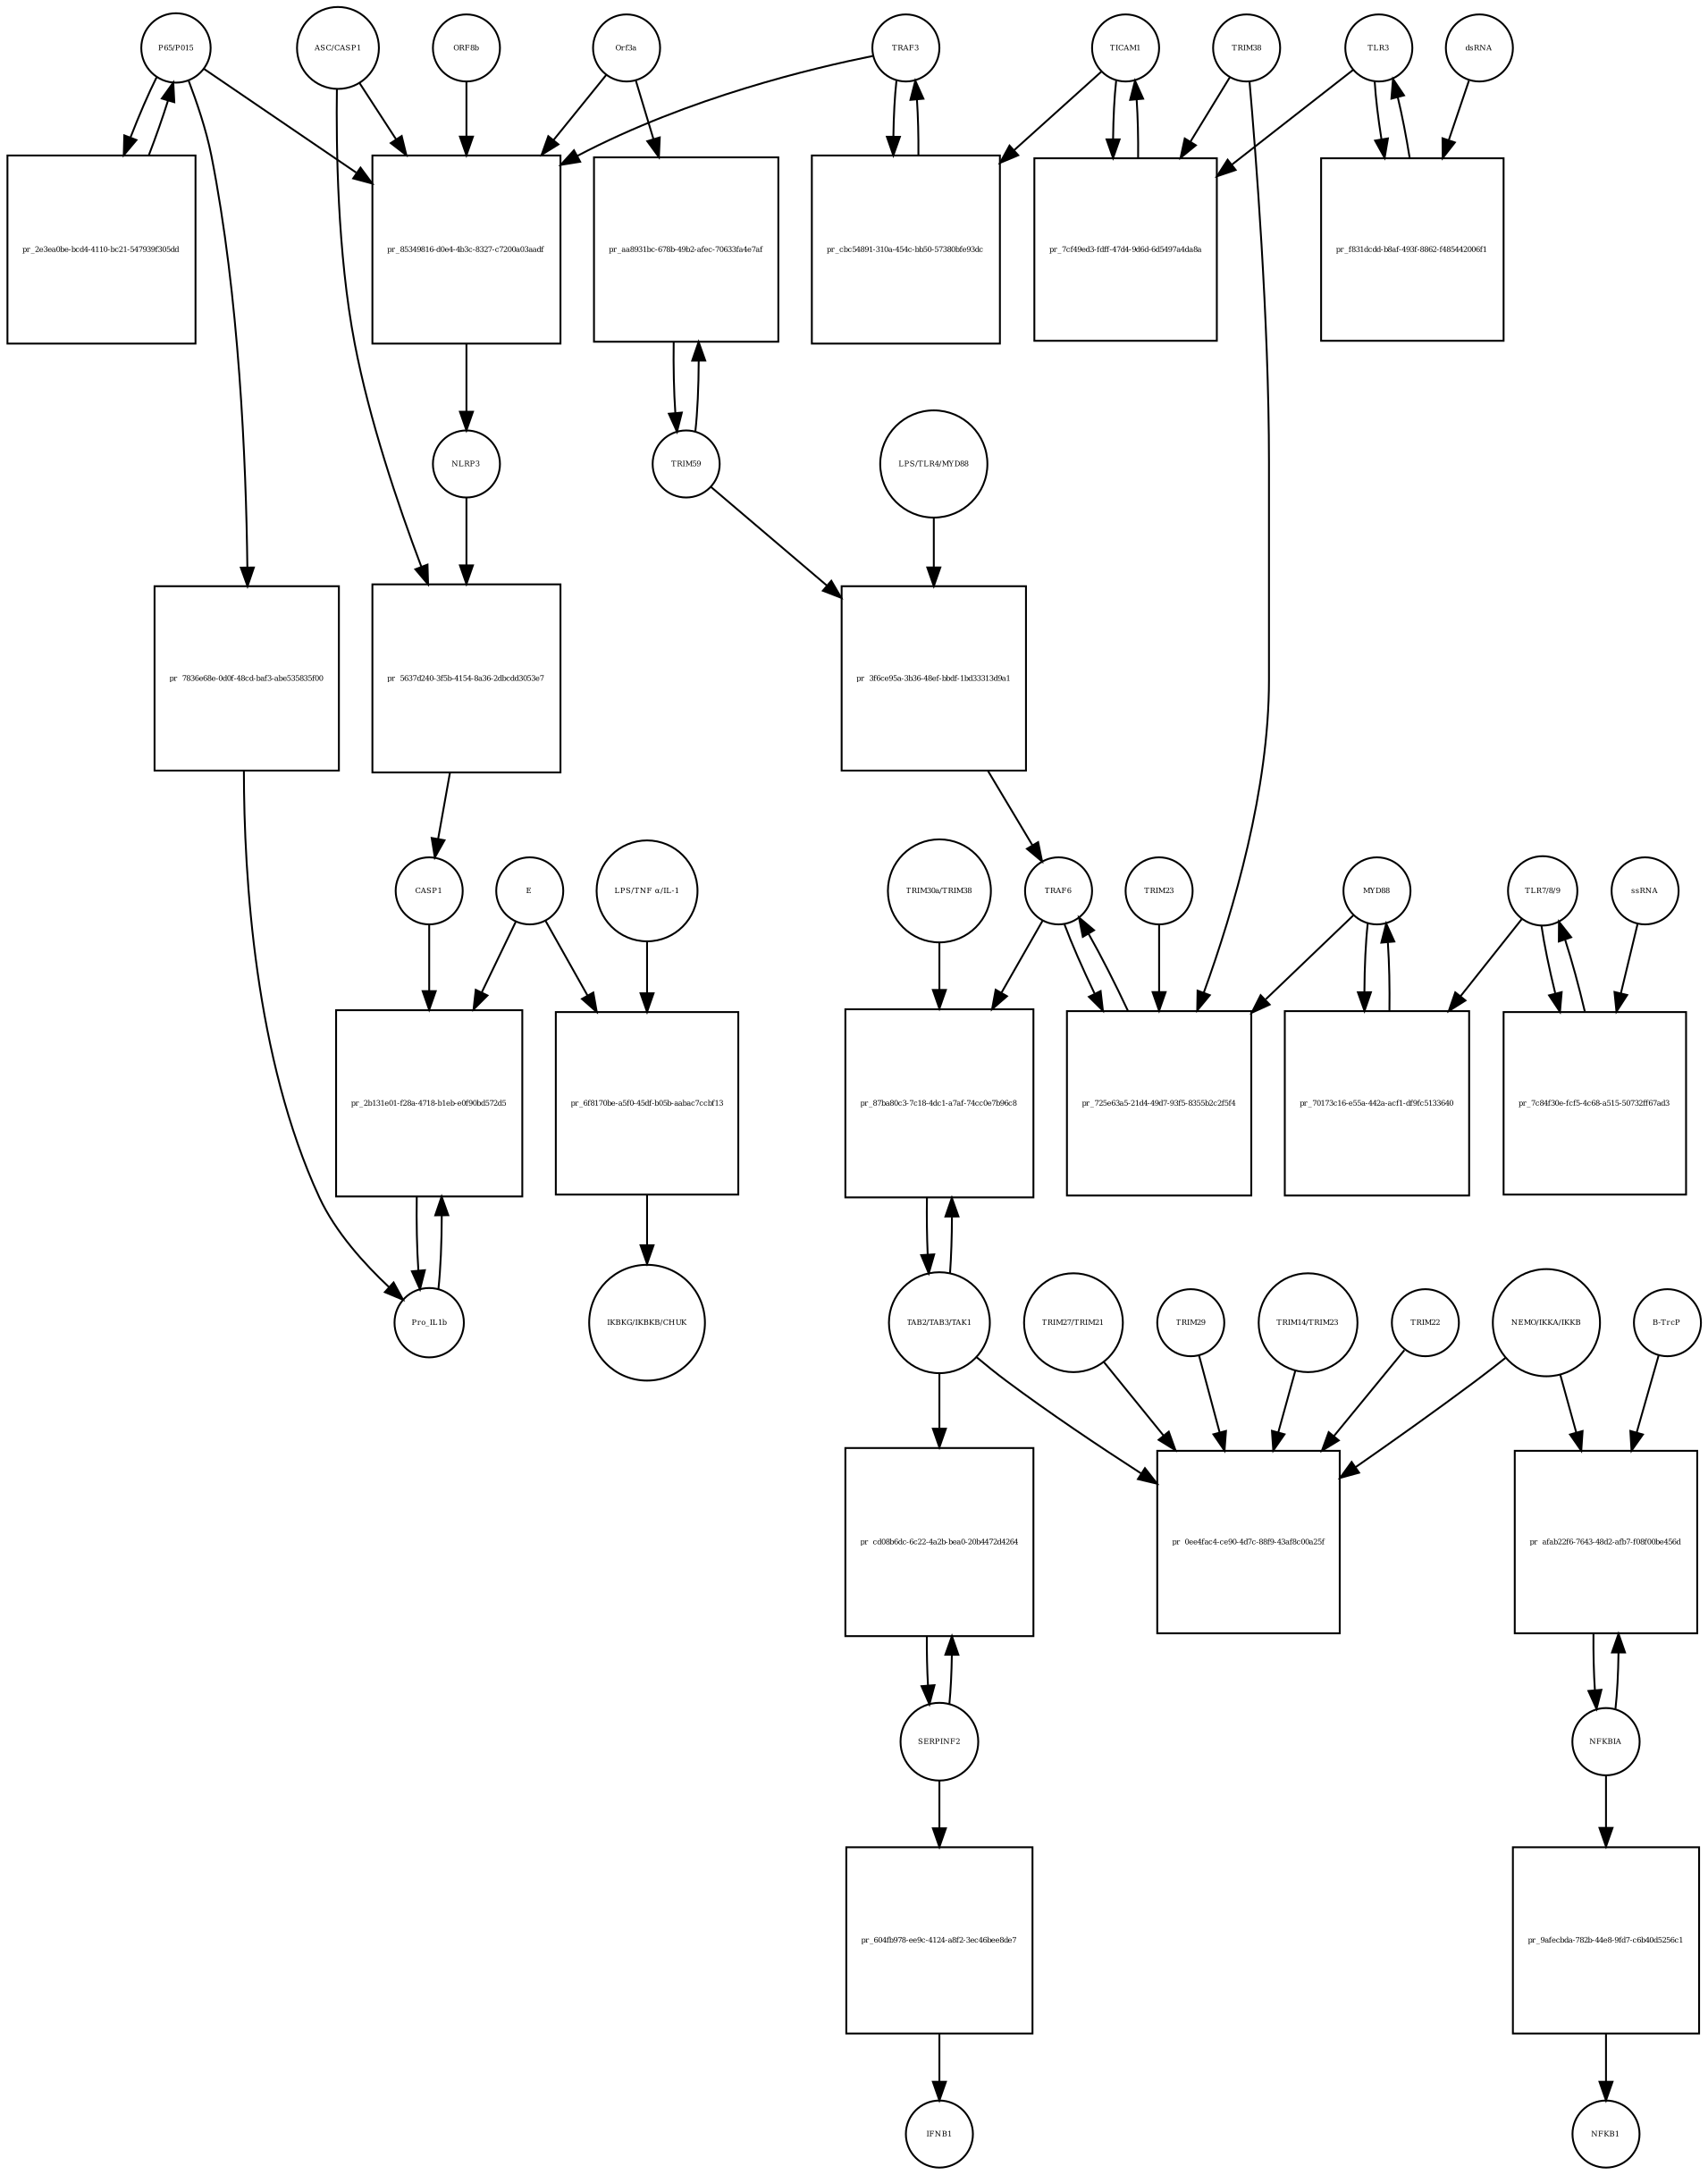 strict digraph  {
Orf3a [annotation="", bipartite=0, cls=macromolecule, fontsize=4, label=Orf3a, shape=circle];
"pr_85349816-d0e4-4b3c-8327-c7200a03aadf" [annotation="", bipartite=1, cls=process, fontsize=4, label="pr_85349816-d0e4-4b3c-8327-c7200a03aadf", shape=square];
TRAF3 [annotation=urn_miriam_hgnc_12033, bipartite=0, cls=macromolecule, fontsize=4, label=TRAF3, shape=circle];
NLRP3 [annotation=urn_miriam_hgnc_16400, bipartite=0, cls=macromolecule, fontsize=4, label=NLRP3, shape=circle];
"ASC/CASP1" [annotation="urn_miriam_hgnc_16608|urn_miriam_hgnc_1499", bipartite=0, cls=complex, fontsize=4, label="ASC/CASP1", shape=circle];
"P65/P015" [annotation="urn_miriam_hgnc_9955|urn_miriam_hgnc_7794", bipartite=0, cls=complex, fontsize=4, label="P65/P015", shape=circle];
ORF8b [annotation=urn_miriam_uniprot_Q6S8E2, bipartite=0, cls=macromolecule, fontsize=4, label=ORF8b, shape=circle];
"pr_5637d240-3f5b-4154-8a36-2dbcdd3053e7" [annotation="", bipartite=1, cls=process, fontsize=4, label="pr_5637d240-3f5b-4154-8a36-2dbcdd3053e7", shape=square];
CASP1 [annotation=urn_miriam_hgnc_1499, bipartite=0, cls=macromolecule, fontsize=4, label=CASP1, shape=circle];
"pr_2e3ea0be-bcd4-4110-bc21-547939f305dd" [annotation="", bipartite=1, cls=process, fontsize=4, label="pr_2e3ea0be-bcd4-4110-bc21-547939f305dd", shape=square];
"LPS/TLR4/MYD88" [annotation="urn_miriam_hgnc_6121|urn_miriam_hgnc_11850|urn_miriam_hgnc_7562", bipartite=0, cls=complex, fontsize=4, label="LPS/TLR4/MYD88", shape=circle];
"pr_3f6ce95a-3b36-48ef-bbdf-1bd33313d9a1" [annotation="", bipartite=1, cls=process, fontsize=4, label="pr_3f6ce95a-3b36-48ef-bbdf-1bd33313d9a1", shape=square];
TRAF6 [annotation=urn_miriam_hgnc_12036, bipartite=0, cls=macromolecule, fontsize=4, label=TRAF6, shape=circle];
TRIM59 [annotation=urn_miriam_pubmed_22588174, bipartite=0, cls=macromolecule, fontsize=4, label=TRIM59, shape=circle];
NFKBIA [annotation=urn_miriam_hgnc_7797, bipartite=0, cls=macromolecule, fontsize=4, label=NFKBIA, shape=circle];
"pr_afab22f6-7643-48d2-afb7-f08f00be456d" [annotation="", bipartite=1, cls=process, fontsize=4, label="pr_afab22f6-7643-48d2-afb7-f08f00be456d", shape=square];
"B-TrcP" [annotation=urn_miriam_hgnc_1144, bipartite=0, cls=macromolecule, fontsize=4, label="B-TrcP", shape=circle];
"NEMO/IKKA/IKKB" [annotation="urn_miriam_hgnc_5961|urn_miriam_hgnc_5960|urn_miriam_hgnc_1974", bipartite=0, cls=complex, fontsize=4, label="NEMO/IKKA/IKKB", shape=circle];
"LPS/TNF α/IL-1" [annotation="urn_miriam_hgnc_6121|urn_miriam_hgnc_11892|urn_miriam_hgnc_5991", bipartite=0, cls=complex, fontsize=4, label="LPS/TNF α/IL-1", shape=circle];
"pr_6f8170be-a5f0-45df-b05b-aabac7ccbf13" [annotation="", bipartite=1, cls=process, fontsize=4, label="pr_6f8170be-a5f0-45df-b05b-aabac7ccbf13", shape=square];
E [annotation=urn_miriam_ncbiprotein_1796318600, bipartite=0, cls=macromolecule, fontsize=4, label=E, shape=circle];
"IKBKG/IKBKB/CHUK" [annotation="urn_miriam_hgnc_5961|urn_miriam_hgnc_5960|urn_miriam_hgnc_1974", bipartite=0, cls=complex, fontsize=4, label="IKBKG/IKBKB/CHUK", shape=circle];
Pro_IL1b [annotation=urn_miriam_hgnc_5992, bipartite=0, cls=macromolecule, fontsize=4, label=Pro_IL1b, shape=circle];
"pr_2b131e01-f28a-4718-b1eb-e0f90bd572d5" [annotation="", bipartite=1, cls=process, fontsize=4, label="pr_2b131e01-f28a-4718-b1eb-e0f90bd572d5", shape=square];
SERPINF2 [annotation=urn_miriam_hgnc_9075, bipartite=0, cls=macromolecule, fontsize=4, label=SERPINF2, shape=circle];
"pr_604fb978-ee9c-4124-a8f2-3ec46bee8de7" [annotation="", bipartite=1, cls=process, fontsize=4, label="pr_604fb978-ee9c-4124-a8f2-3ec46bee8de7", shape=square];
IFNB1 [annotation=urn_miriam_pubmed_5434, bipartite=0, cls=macromolecule, fontsize=4, label=IFNB1, shape=circle];
"pr_7836e68e-0d0f-48cd-baf3-abe535835f00" [annotation="", bipartite=1, cls=process, fontsize=4, label="pr_7836e68e-0d0f-48cd-baf3-abe535835f00", shape=square];
TLR3 [annotation=urn_miriam_hgnc_11849, bipartite=0, cls=macromolecule, fontsize=4, label=TLR3, shape=circle];
"pr_f831dcdd-b8af-493f-8862-f485442006f1" [annotation="", bipartite=1, cls=process, fontsize=4, label="pr_f831dcdd-b8af-493f-8862-f485442006f1", shape=square];
dsRNA [annotation="", bipartite=0, cls="nucleic acid feature", fontsize=4, label=dsRNA, shape=circle];
TICAM1 [annotation=urn_miriam_hgnc_18348, bipartite=0, cls=macromolecule, fontsize=4, label=TICAM1, shape=circle];
"pr_7cf49ed3-fdff-47d4-9d6d-6d5497a4da8a" [annotation="", bipartite=1, cls=process, fontsize=4, label="pr_7cf49ed3-fdff-47d4-9d6d-6d5497a4da8a", shape=square];
TRIM38 [annotation=urn_miriam_hgnc_10059, bipartite=0, cls=macromolecule, fontsize=4, label=TRIM38, shape=circle];
"pr_aa8931bc-678b-49b2-afec-70633fa4e7af" [annotation="", bipartite=1, cls=process, fontsize=4, label="pr_aa8931bc-678b-49b2-afec-70633fa4e7af", shape=square];
"TLR7/8/9" [annotation="urn_miriam_hgnc_15633|urn_miriam_hgnc_15632|urn_miriam_hgnc_15631", bipartite=0, cls=complex, fontsize=4, label="TLR7/8/9", shape=circle];
"pr_7c84f30e-fcf5-4c68-a515-50732ff67ad3" [annotation="", bipartite=1, cls=process, fontsize=4, label="pr_7c84f30e-fcf5-4c68-a515-50732ff67ad3", shape=square];
ssRNA [annotation="", bipartite=0, cls="nucleic acid feature", fontsize=4, label=ssRNA, shape=circle];
MYD88 [annotation=urn_miriam_hgnc_7562, bipartite=0, cls=macromolecule, fontsize=4, label=MYD88, shape=circle];
"pr_70173c16-e55a-442a-acf1-df9fc5133640" [annotation="", bipartite=1, cls=process, fontsize=4, label="pr_70173c16-e55a-442a-acf1-df9fc5133640", shape=square];
"pr_725e63a5-21d4-49d7-93f5-8355b2c2f5f4" [annotation="", bipartite=1, cls=process, fontsize=4, label="pr_725e63a5-21d4-49d7-93f5-8355b2c2f5f4", shape=square];
TRIM23 [annotation=urn_miriam_hgnc_660, bipartite=0, cls=macromolecule, fontsize=4, label=TRIM23, shape=circle];
"TAB2/TAB3/TAK1" [annotation="urn_miriam_hgnc_17075|urn_miriam_hgnc_30681|urn_miriam_hgnc_6859", bipartite=0, cls=complex, fontsize=4, label="TAB2/TAB3/TAK1", shape=circle];
"pr_87ba80c3-7c18-4dc1-a7af-74cc0e7b96c8" [annotation="", bipartite=1, cls=process, fontsize=4, label="pr_87ba80c3-7c18-4dc1-a7af-74cc0e7b96c8", shape=square];
"TRIM30a/TRIM38" [annotation=urn_miriam_hgnc_10059, bipartite=0, cls=complex, fontsize=4, label="TRIM30a/TRIM38", shape=circle];
"pr_0ee4fac4-ce90-4d7c-88f9-43af8c00a25f" [annotation="", bipartite=1, cls=process, fontsize=4, label="pr_0ee4fac4-ce90-4d7c-88f9-43af8c00a25f", shape=square];
TRIM22 [annotation=urn_miriam_hgnc_16379, bipartite=0, cls=macromolecule, fontsize=4, label=TRIM22, shape=circle];
"TRIM27/TRIM21" [annotation="urn_miriam_hgnc_9975|urn_miriam_hgnc_11312", bipartite=0, cls=complex, fontsize=4, label="TRIM27/TRIM21", shape=circle];
TRIM29 [annotation=urn_miriam_hgnc_17274, bipartite=0, cls=macromolecule, fontsize=4, label=TRIM29, shape=circle];
"TRIM14/TRIM23" [annotation="urn_miriam_hgnc_16283|urn_miriam_hgnc_660", bipartite=0, cls=complex, fontsize=4, label="TRIM14/TRIM23", shape=circle];
"pr_cd08b6dc-6c22-4a2b-bea0-20b4472d4264" [annotation="", bipartite=1, cls=process, fontsize=4, label="pr_cd08b6dc-6c22-4a2b-bea0-20b4472d4264", shape=square];
"pr_cbc54891-310a-454c-bb50-57380bfe93dc" [annotation="", bipartite=1, cls=process, fontsize=4, label="pr_cbc54891-310a-454c-bb50-57380bfe93dc", shape=square];
"pr_9afecbda-782b-44e8-9fd7-c6b40d5256c1" [annotation="", bipartite=1, cls=process, fontsize=4, label="pr_9afecbda-782b-44e8-9fd7-c6b40d5256c1", shape=square];
NFKB1 [annotation=urn_miriam_hgnc_7794, bipartite=0, cls=macromolecule, fontsize=4, label=NFKB1, shape=circle];
Orf3a -> "pr_85349816-d0e4-4b3c-8327-c7200a03aadf"  [annotation="", interaction_type=consumption];
Orf3a -> "pr_aa8931bc-678b-49b2-afec-70633fa4e7af"  [annotation=urn_miriam_pubmed_28829373, interaction_type="necessary stimulation"];
"pr_85349816-d0e4-4b3c-8327-c7200a03aadf" -> NLRP3  [annotation="", interaction_type=production];
TRAF3 -> "pr_85349816-d0e4-4b3c-8327-c7200a03aadf"  [annotation="", interaction_type=consumption];
TRAF3 -> "pr_cbc54891-310a-454c-bb50-57380bfe93dc"  [annotation="", interaction_type=consumption];
NLRP3 -> "pr_5637d240-3f5b-4154-8a36-2dbcdd3053e7"  [annotation=urn_miriam_pubmed_31034780, interaction_type=catalysis];
"ASC/CASP1" -> "pr_85349816-d0e4-4b3c-8327-c7200a03aadf"  [annotation="", interaction_type=consumption];
"ASC/CASP1" -> "pr_5637d240-3f5b-4154-8a36-2dbcdd3053e7"  [annotation="", interaction_type=consumption];
"P65/P015" -> "pr_85349816-d0e4-4b3c-8327-c7200a03aadf"  [annotation="", interaction_type=consumption];
"P65/P015" -> "pr_2e3ea0be-bcd4-4110-bc21-547939f305dd"  [annotation="", interaction_type=consumption];
"P65/P015" -> "pr_7836e68e-0d0f-48cd-baf3-abe535835f00"  [annotation="", interaction_type=consumption];
ORF8b -> "pr_85349816-d0e4-4b3c-8327-c7200a03aadf"  [annotation="", interaction_type=consumption];
"pr_5637d240-3f5b-4154-8a36-2dbcdd3053e7" -> CASP1  [annotation="", interaction_type=production];
CASP1 -> "pr_2b131e01-f28a-4718-b1eb-e0f90bd572d5"  [annotation=urn_miriam_pubmed_31034780, interaction_type=catalysis];
"pr_2e3ea0be-bcd4-4110-bc21-547939f305dd" -> "P65/P015"  [annotation="", interaction_type=production];
"LPS/TLR4/MYD88" -> "pr_3f6ce95a-3b36-48ef-bbdf-1bd33313d9a1"  [annotation="", interaction_type=consumption];
"pr_3f6ce95a-3b36-48ef-bbdf-1bd33313d9a1" -> TRAF6  [annotation="", interaction_type=production];
TRAF6 -> "pr_725e63a5-21d4-49d7-93f5-8355b2c2f5f4"  [annotation="", interaction_type=consumption];
TRAF6 -> "pr_87ba80c3-7c18-4dc1-a7af-74cc0e7b96c8"  [annotation="urn_miriam_pubmed_23758787|urn_miriam_pubmed_25172371", interaction_type="necessary stimulation"];
TRIM59 -> "pr_3f6ce95a-3b36-48ef-bbdf-1bd33313d9a1"  [annotation="urn_miriam_pubmed_23758787|urn_miriam_pubmed_22588174", interaction_type=inhibition];
TRIM59 -> "pr_aa8931bc-678b-49b2-afec-70633fa4e7af"  [annotation="", interaction_type=consumption];
NFKBIA -> "pr_afab22f6-7643-48d2-afb7-f08f00be456d"  [annotation="", interaction_type=consumption];
NFKBIA -> "pr_9afecbda-782b-44e8-9fd7-c6b40d5256c1"  [annotation="", interaction_type=consumption];
"pr_afab22f6-7643-48d2-afb7-f08f00be456d" -> NFKBIA  [annotation="", interaction_type=production];
"B-TrcP" -> "pr_afab22f6-7643-48d2-afb7-f08f00be456d"  [annotation=urn_miriam_pubmed_21135871, interaction_type=catalysis];
"NEMO/IKKA/IKKB" -> "pr_afab22f6-7643-48d2-afb7-f08f00be456d"  [annotation=urn_miriam_pubmed_21135871, interaction_type=catalysis];
"NEMO/IKKA/IKKB" -> "pr_0ee4fac4-ce90-4d7c-88f9-43af8c00a25f"  [annotation="", interaction_type=consumption];
"LPS/TNF α/IL-1" -> "pr_6f8170be-a5f0-45df-b05b-aabac7ccbf13"  [annotation="", interaction_type=consumption];
"pr_6f8170be-a5f0-45df-b05b-aabac7ccbf13" -> "IKBKG/IKBKB/CHUK"  [annotation="", interaction_type=production];
E -> "pr_6f8170be-a5f0-45df-b05b-aabac7ccbf13"  [annotation="", interaction_type=consumption];
E -> "pr_2b131e01-f28a-4718-b1eb-e0f90bd572d5"  [annotation=urn_miriam_pubmed_31034780, interaction_type=catalysis];
Pro_IL1b -> "pr_2b131e01-f28a-4718-b1eb-e0f90bd572d5"  [annotation="", interaction_type=consumption];
"pr_2b131e01-f28a-4718-b1eb-e0f90bd572d5" -> Pro_IL1b  [annotation="", interaction_type=production];
SERPINF2 -> "pr_604fb978-ee9c-4124-a8f2-3ec46bee8de7"  [annotation="", interaction_type=consumption];
SERPINF2 -> "pr_cd08b6dc-6c22-4a2b-bea0-20b4472d4264"  [annotation="", interaction_type=consumption];
"pr_604fb978-ee9c-4124-a8f2-3ec46bee8de7" -> IFNB1  [annotation="", interaction_type=production];
"pr_7836e68e-0d0f-48cd-baf3-abe535835f00" -> Pro_IL1b  [annotation="", interaction_type=production];
TLR3 -> "pr_f831dcdd-b8af-493f-8862-f485442006f1"  [annotation="", interaction_type=consumption];
TLR3 -> "pr_7cf49ed3-fdff-47d4-9d6d-6d5497a4da8a"  [annotation="urn_miriam_pubmed_23758787|urn_miriam_pubmed_22539786", interaction_type="necessary stimulation"];
"pr_f831dcdd-b8af-493f-8862-f485442006f1" -> TLR3  [annotation="", interaction_type=production];
dsRNA -> "pr_f831dcdd-b8af-493f-8862-f485442006f1"  [annotation=urn_miriam_pubmed_23758787, interaction_type="necessary stimulation"];
TICAM1 -> "pr_7cf49ed3-fdff-47d4-9d6d-6d5497a4da8a"  [annotation="", interaction_type=consumption];
TICAM1 -> "pr_cbc54891-310a-454c-bb50-57380bfe93dc"  [annotation=urn_miriam_pubmed_28829373, interaction_type="necessary stimulation"];
"pr_7cf49ed3-fdff-47d4-9d6d-6d5497a4da8a" -> TICAM1  [annotation="", interaction_type=production];
TRIM38 -> "pr_7cf49ed3-fdff-47d4-9d6d-6d5497a4da8a"  [annotation="urn_miriam_pubmed_23758787|urn_miriam_pubmed_22539786", interaction_type=inhibition];
TRIM38 -> "pr_725e63a5-21d4-49d7-93f5-8355b2c2f5f4"  [annotation="urn_miriam_pubmed_15361868|urn_miriam_pubmed_22539786|urn_miriam_pubmed_20724660", interaction_type=inhibition];
"pr_aa8931bc-678b-49b2-afec-70633fa4e7af" -> TRIM59  [annotation="", interaction_type=production];
"TLR7/8/9" -> "pr_7c84f30e-fcf5-4c68-a515-50732ff67ad3"  [annotation="", interaction_type=consumption];
"TLR7/8/9" -> "pr_70173c16-e55a-442a-acf1-df9fc5133640"  [annotation=urn_miriam_pubmed_15361868, interaction_type="necessary stimulation"];
"pr_7c84f30e-fcf5-4c68-a515-50732ff67ad3" -> "TLR7/8/9"  [annotation="", interaction_type=production];
ssRNA -> "pr_7c84f30e-fcf5-4c68-a515-50732ff67ad3"  [annotation=urn_miriam_pubmed_21782231, interaction_type="necessary stimulation"];
MYD88 -> "pr_70173c16-e55a-442a-acf1-df9fc5133640"  [annotation="", interaction_type=consumption];
MYD88 -> "pr_725e63a5-21d4-49d7-93f5-8355b2c2f5f4"  [annotation="urn_miriam_pubmed_15361868|urn_miriam_pubmed_22539786|urn_miriam_pubmed_20724660", interaction_type="necessary stimulation"];
"pr_70173c16-e55a-442a-acf1-df9fc5133640" -> MYD88  [annotation="", interaction_type=production];
"pr_725e63a5-21d4-49d7-93f5-8355b2c2f5f4" -> TRAF6  [annotation="", interaction_type=production];
TRIM23 -> "pr_725e63a5-21d4-49d7-93f5-8355b2c2f5f4"  [annotation="urn_miriam_pubmed_15361868|urn_miriam_pubmed_22539786|urn_miriam_pubmed_20724660", interaction_type="necessary stimulation"];
"TAB2/TAB3/TAK1" -> "pr_87ba80c3-7c18-4dc1-a7af-74cc0e7b96c8"  [annotation="", interaction_type=consumption];
"TAB2/TAB3/TAK1" -> "pr_0ee4fac4-ce90-4d7c-88f9-43af8c00a25f"  [annotation="urn_miriam_pubmed_23758787|urn_miriam_pubmed_23408607|urn_miriam_pubmed_26358190|urn_miriam_pubmed_27695001|urn_miriam_pubmed_24379373|urn_miriam_pubmed_20724660", interaction_type="necessary stimulation"];
"TAB2/TAB3/TAK1" -> "pr_cd08b6dc-6c22-4a2b-bea0-20b4472d4264"  [annotation=urn_miriam_pubmed_17706453, interaction_type="necessary stimulation"];
"pr_87ba80c3-7c18-4dc1-a7af-74cc0e7b96c8" -> "TAB2/TAB3/TAK1"  [annotation="", interaction_type=production];
"TRIM30a/TRIM38" -> "pr_87ba80c3-7c18-4dc1-a7af-74cc0e7b96c8"  [annotation="urn_miriam_pubmed_23758787|urn_miriam_pubmed_25172371", interaction_type=inhibition];
TRIM22 -> "pr_0ee4fac4-ce90-4d7c-88f9-43af8c00a25f"  [annotation="urn_miriam_pubmed_23758787|urn_miriam_pubmed_23408607|urn_miriam_pubmed_26358190|urn_miriam_pubmed_27695001|urn_miriam_pubmed_24379373|urn_miriam_pubmed_20724660", interaction_type=inhibition];
"TRIM27/TRIM21" -> "pr_0ee4fac4-ce90-4d7c-88f9-43af8c00a25f"  [annotation="urn_miriam_pubmed_23758787|urn_miriam_pubmed_23408607|urn_miriam_pubmed_26358190|urn_miriam_pubmed_27695001|urn_miriam_pubmed_24379373|urn_miriam_pubmed_20724660", interaction_type=inhibition];
TRIM29 -> "pr_0ee4fac4-ce90-4d7c-88f9-43af8c00a25f"  [annotation="urn_miriam_pubmed_23758787|urn_miriam_pubmed_23408607|urn_miriam_pubmed_26358190|urn_miriam_pubmed_27695001|urn_miriam_pubmed_24379373|urn_miriam_pubmed_20724660", interaction_type=inhibition];
"TRIM14/TRIM23" -> "pr_0ee4fac4-ce90-4d7c-88f9-43af8c00a25f"  [annotation="urn_miriam_pubmed_23758787|urn_miriam_pubmed_23408607|urn_miriam_pubmed_26358190|urn_miriam_pubmed_27695001|urn_miriam_pubmed_24379373|urn_miriam_pubmed_20724660", interaction_type="necessary stimulation"];
"pr_cd08b6dc-6c22-4a2b-bea0-20b4472d4264" -> SERPINF2  [annotation="", interaction_type=production];
"pr_cbc54891-310a-454c-bb50-57380bfe93dc" -> TRAF3  [annotation="", interaction_type=production];
"pr_9afecbda-782b-44e8-9fd7-c6b40d5256c1" -> NFKB1  [annotation="", interaction_type=production];
}
